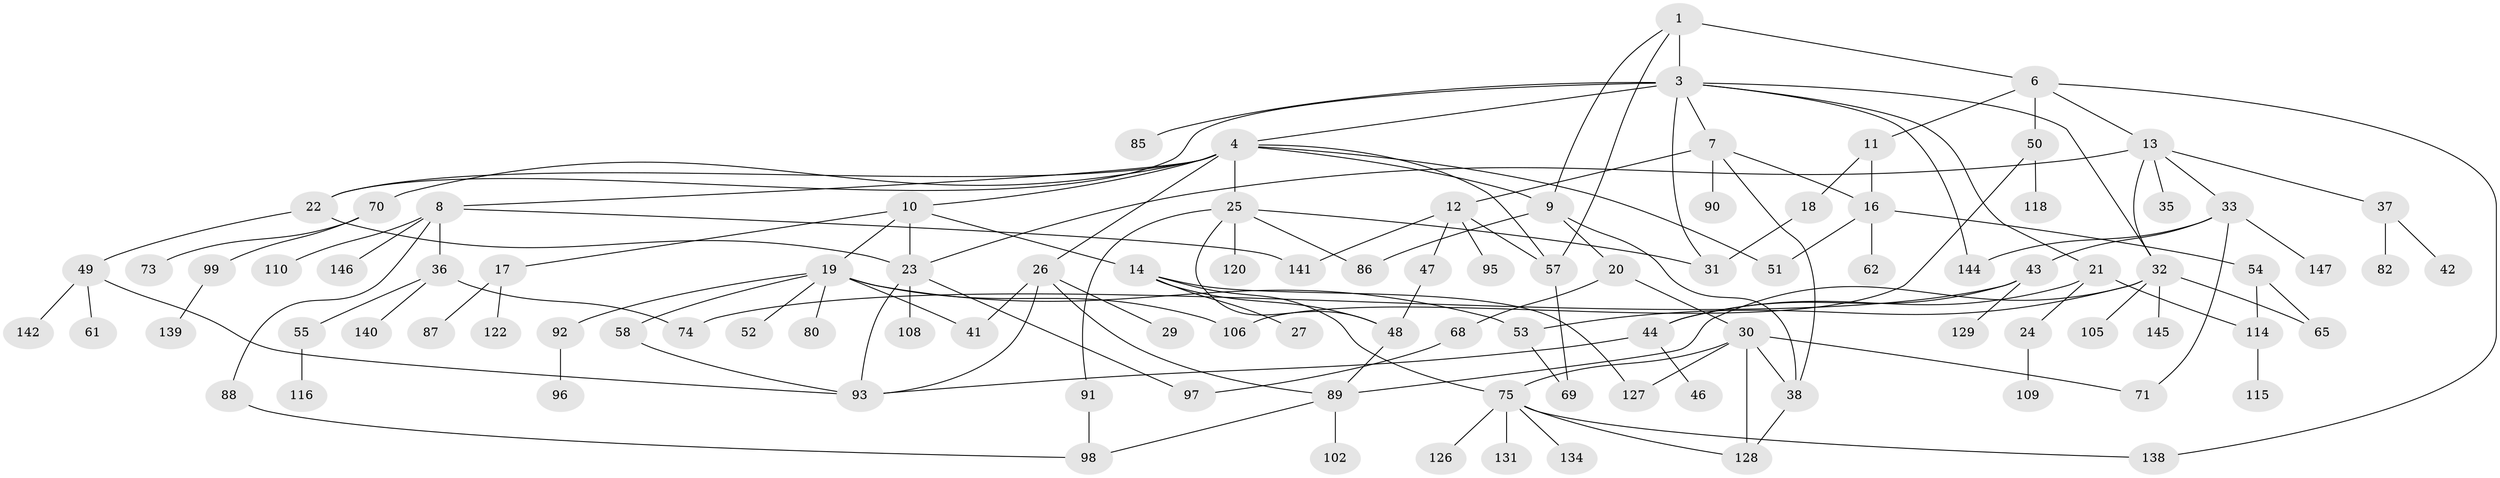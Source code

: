 // original degree distribution, {2: 0.25675675675675674, 5: 0.05405405405405406, 9: 0.006756756756756757, 6: 0.0472972972972973, 3: 0.18243243243243243, 4: 0.14189189189189189, 1: 0.3108108108108108}
// Generated by graph-tools (version 1.1) at 2025/41/03/06/25 10:41:25]
// undirected, 102 vertices, 142 edges
graph export_dot {
graph [start="1"]
  node [color=gray90,style=filled];
  1 [super="+2"];
  3 [super="+132"];
  4 [super="+5"];
  6 [super="+15"];
  7 [super="+94"];
  8 [super="+77"];
  9 [super="+119"];
  10 [super="+113"];
  11;
  12 [super="+64"];
  13 [super="+84"];
  14 [super="+123"];
  16 [super="+66"];
  17 [super="+67"];
  18 [super="+45"];
  19 [super="+34"];
  20 [super="+59"];
  21;
  22 [super="+39"];
  23 [super="+104"];
  24 [super="+76"];
  25 [super="+81"];
  26 [super="+28"];
  27;
  29;
  30 [super="+112"];
  31 [super="+79"];
  32 [super="+130"];
  33 [super="+40"];
  35 [super="+133"];
  36;
  37 [super="+125"];
  38 [super="+135"];
  41;
  42;
  43 [super="+63"];
  44;
  46;
  47;
  48;
  49 [super="+100"];
  50 [super="+136"];
  51;
  52;
  53 [super="+56"];
  54 [super="+60"];
  55 [super="+78"];
  57 [super="+111"];
  58;
  61;
  62;
  65;
  68;
  69 [super="+83"];
  70 [super="+72"];
  71;
  73;
  74 [super="+124"];
  75 [super="+117"];
  80;
  82;
  85;
  86 [super="+137"];
  87;
  88 [super="+148"];
  89 [super="+101"];
  90;
  91;
  92;
  93 [super="+107"];
  95;
  96;
  97;
  98 [super="+103"];
  99;
  102;
  105;
  106 [super="+143"];
  108;
  109;
  110;
  114 [super="+121"];
  115;
  116;
  118;
  120;
  122;
  126;
  127;
  128;
  129;
  131;
  134;
  138;
  139;
  140;
  141;
  142;
  144;
  145;
  146;
  147;
  1 -- 3 [weight=2];
  1 -- 6;
  1 -- 9;
  1 -- 57;
  3 -- 4;
  3 -- 7;
  3 -- 21;
  3 -- 32;
  3 -- 85;
  3 -- 31;
  3 -- 144;
  3 -- 22;
  4 -- 10;
  4 -- 22;
  4 -- 26;
  4 -- 51;
  4 -- 70;
  4 -- 8;
  4 -- 9;
  4 -- 25;
  4 -- 57;
  6 -- 11;
  6 -- 13;
  6 -- 50;
  6 -- 138;
  7 -- 12;
  7 -- 38;
  7 -- 90;
  7 -- 16;
  8 -- 36;
  8 -- 110;
  8 -- 141;
  8 -- 146;
  8 -- 88;
  9 -- 20;
  9 -- 86;
  9 -- 38;
  10 -- 14;
  10 -- 17;
  10 -- 19;
  10 -- 23;
  11 -- 16;
  11 -- 18;
  12 -- 47;
  12 -- 57;
  12 -- 141;
  12 -- 95;
  13 -- 33;
  13 -- 35;
  13 -- 37;
  13 -- 32;
  13 -- 23;
  14 -- 27;
  14 -- 75;
  14 -- 127;
  14 -- 48;
  16 -- 51;
  16 -- 54;
  16 -- 62;
  17 -- 87;
  17 -- 122;
  18 -- 31;
  19 -- 58;
  19 -- 92;
  19 -- 106;
  19 -- 80;
  19 -- 52;
  19 -- 53;
  19 -- 41;
  20 -- 30;
  20 -- 68;
  21 -- 24;
  21 -- 44;
  21 -- 114;
  22 -- 23;
  22 -- 49;
  23 -- 93;
  23 -- 97;
  23 -- 108;
  24 -- 109;
  25 -- 31;
  25 -- 48;
  25 -- 91;
  25 -- 120;
  25 -- 86;
  26 -- 41;
  26 -- 89;
  26 -- 29;
  26 -- 93;
  30 -- 128;
  30 -- 71;
  30 -- 75;
  30 -- 127;
  30 -- 38;
  32 -- 105;
  32 -- 65;
  32 -- 145;
  32 -- 89;
  32 -- 53;
  33 -- 43;
  33 -- 147;
  33 -- 144;
  33 -- 71;
  36 -- 55;
  36 -- 140;
  36 -- 74;
  37 -- 42;
  37 -- 82;
  38 -- 128;
  43 -- 74;
  43 -- 129;
  43 -- 44;
  44 -- 46;
  44 -- 93;
  47 -- 48;
  48 -- 89;
  49 -- 61;
  49 -- 93;
  49 -- 142;
  50 -- 106;
  50 -- 118;
  53 -- 69;
  54 -- 114;
  54 -- 65;
  55 -- 116;
  57 -- 69;
  58 -- 93;
  68 -- 97;
  70 -- 73;
  70 -- 99;
  75 -- 128;
  75 -- 131;
  75 -- 134;
  75 -- 138;
  75 -- 126;
  88 -- 98;
  89 -- 102;
  89 -- 98;
  91 -- 98;
  92 -- 96;
  99 -- 139;
  114 -- 115;
}
